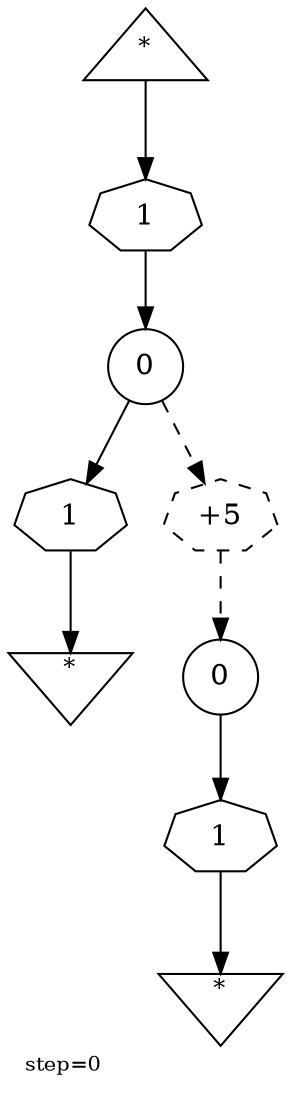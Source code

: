 digraph {
  graph  [labelloc=bottom,labeljust=left,fontsize="10",label="step=0"];
  "130" [shape=triangle,peripheries="1",label=<<SUP>*</SUP>>,labelfontcolor=black,color=black];
  "131" [shape=circle,peripheries="1",label=<0>,labelfontcolor=black,color=black];
  "132" [shape=circle,peripheries="1",label=<0>,labelfontcolor=black,color=black];
  "133" [shape=invtriangle,peripheries="1",label=<<SUP>*</SUP>>,labelfontcolor=black,color=black];
  "144" [shape=invtriangle,peripheries="1",label=<<SUP>*</SUP>>,labelfontcolor=black,color=black];
  "403" [label=<1>,peripheries="1",color=black,shape=septagon];
  "130" -> "403" [color=black];
  "403" -> "131" [color=black];
  "405" [label=<1>,peripheries="1",color=black,shape=septagon];
  "131" -> "405" [color=black];
  "405" -> "144" [color=black];
  "406" [label=<1>,peripheries="1",color=black,shape=septagon];
  "132" -> "406" [color=black];
  "406" -> "133" [color=black];
  "404" [label=<+5>,peripheries="1",color=black,style=dashed,shape=septagon];
  "131" -> "404" [style=dashed,color=black];
  "404" -> "132" [style=dashed,color=black];
}